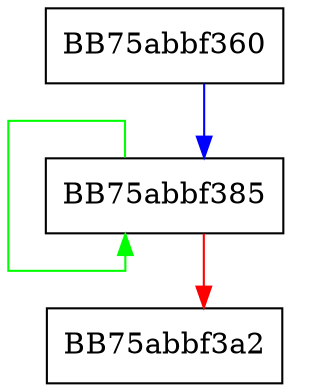 digraph SSE_pmulhuw {
  node [shape="box"];
  graph [splines=ortho];
  BB75abbf360 -> BB75abbf385 [color="blue"];
  BB75abbf385 -> BB75abbf385 [color="green"];
  BB75abbf385 -> BB75abbf3a2 [color="red"];
}